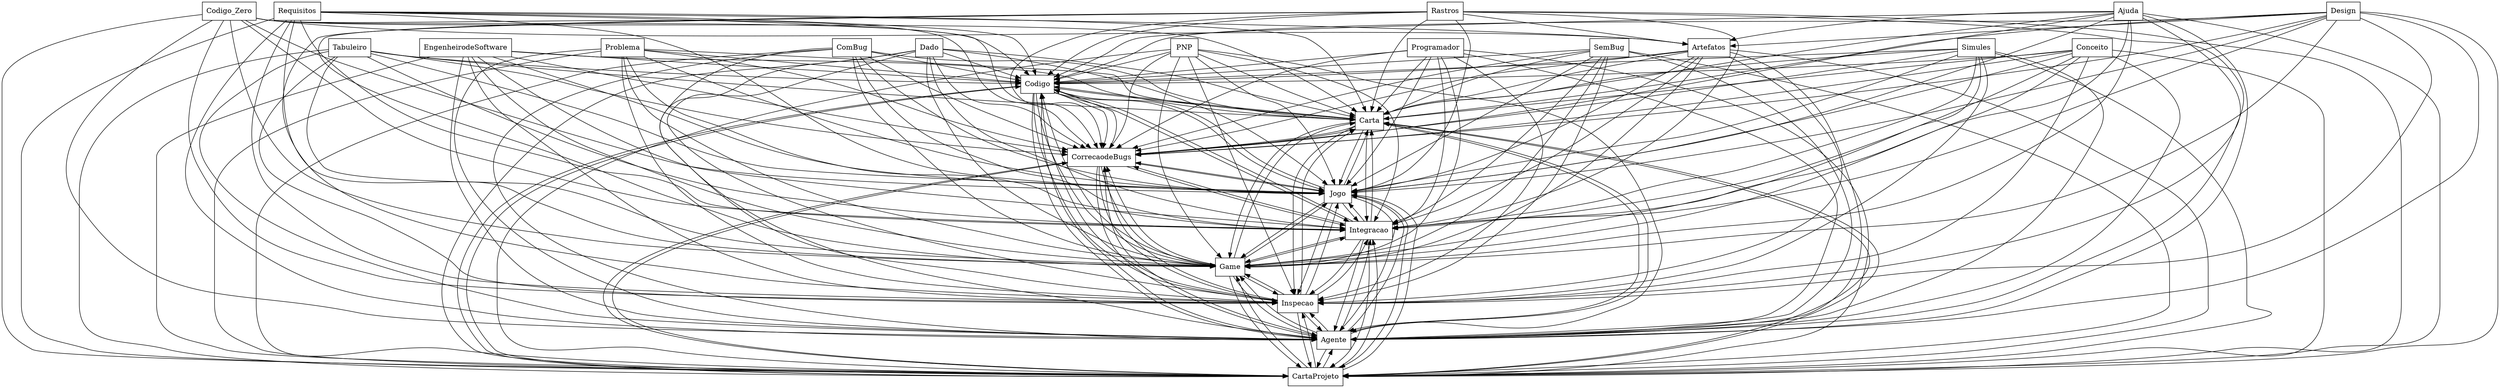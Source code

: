 digraph{
graph [rankdir=TB];
node [shape=box];
edge [arrowhead=normal];
0[label="Codigo",]
1[label="EngenheirodeSoftware",]
2[label="Carta",]
3[label="CartaProjeto",]
4[label="Codigo_Zero",]
5[label="PNP",]
6[label="Requisitos",]
7[label="Tabuleiro",]
8[label="ComBug",]
9[label="Problema",]
10[label="Rastros",]
11[label="Dado",]
12[label="Agente",]
13[label="Inspecao",]
14[label="Conceito",]
15[label="Programador",]
16[label="Game",]
17[label="Simules",]
18[label="Artefatos",]
19[label="SemBug",]
20[label="Ajuda",]
21[label="Integracao",]
22[label="Jogo",]
23[label="Design",]
24[label="CorrecaodeBugs",]
0->2[label="",]
0->3[label="",]
0->12[label="",]
0->13[label="",]
0->16[label="",]
0->21[label="",]
0->22[label="",]
0->24[label="",]
1->0[label="",]
1->2[label="",]
1->3[label="",]
1->12[label="",]
1->13[label="",]
1->16[label="",]
1->21[label="",]
1->22[label="",]
1->24[label="",]
2->0[label="",]
2->3[label="",]
2->12[label="",]
2->13[label="",]
2->16[label="",]
2->21[label="",]
2->22[label="",]
2->24[label="",]
3->0[label="",]
3->2[label="",]
3->12[label="",]
3->13[label="",]
3->16[label="",]
3->21[label="",]
3->22[label="",]
3->24[label="",]
4->0[label="",]
4->2[label="",]
4->3[label="",]
4->12[label="",]
4->13[label="",]
4->16[label="",]
4->18[label="",]
4->21[label="",]
4->22[label="",]
4->24[label="",]
5->0[label="",]
5->2[label="",]
5->3[label="",]
5->12[label="",]
5->13[label="",]
5->16[label="",]
5->21[label="",]
5->22[label="",]
5->24[label="",]
6->0[label="",]
6->2[label="",]
6->3[label="",]
6->12[label="",]
6->13[label="",]
6->16[label="",]
6->18[label="",]
6->21[label="",]
6->22[label="",]
6->24[label="",]
7->0[label="",]
7->2[label="",]
7->3[label="",]
7->12[label="",]
7->13[label="",]
7->16[label="",]
7->21[label="",]
7->22[label="",]
7->24[label="",]
8->0[label="",]
8->2[label="",]
8->3[label="",]
8->12[label="",]
8->13[label="",]
8->16[label="",]
8->21[label="",]
8->22[label="",]
8->24[label="",]
9->0[label="",]
9->2[label="",]
9->3[label="",]
9->12[label="",]
9->13[label="",]
9->16[label="",]
9->21[label="",]
9->22[label="",]
9->24[label="",]
10->0[label="",]
10->2[label="",]
10->3[label="",]
10->12[label="",]
10->13[label="",]
10->16[label="",]
10->18[label="",]
10->21[label="",]
10->22[label="",]
10->24[label="",]
11->0[label="",]
11->2[label="",]
11->3[label="",]
11->12[label="",]
11->13[label="",]
11->16[label="",]
11->21[label="",]
11->22[label="",]
11->24[label="",]
12->0[label="",]
12->2[label="",]
12->3[label="",]
12->13[label="",]
12->16[label="",]
12->21[label="",]
12->22[label="",]
12->24[label="",]
13->0[label="",]
13->2[label="",]
13->3[label="",]
13->12[label="",]
13->16[label="",]
13->21[label="",]
13->22[label="",]
13->24[label="",]
14->0[label="",]
14->2[label="",]
14->3[label="",]
14->12[label="",]
14->13[label="",]
14->16[label="",]
14->21[label="",]
14->22[label="",]
14->24[label="",]
15->0[label="",]
15->2[label="",]
15->3[label="",]
15->12[label="",]
15->13[label="",]
15->16[label="",]
15->21[label="",]
15->22[label="",]
15->24[label="",]
16->0[label="",]
16->2[label="",]
16->3[label="",]
16->12[label="",]
16->13[label="",]
16->21[label="",]
16->22[label="",]
16->24[label="",]
17->0[label="",]
17->2[label="",]
17->3[label="",]
17->12[label="",]
17->13[label="",]
17->16[label="",]
17->21[label="",]
17->22[label="",]
17->24[label="",]
18->0[label="",]
18->2[label="",]
18->3[label="",]
18->12[label="",]
18->13[label="",]
18->16[label="",]
18->21[label="",]
18->22[label="",]
18->24[label="",]
19->0[label="",]
19->2[label="",]
19->3[label="",]
19->12[label="",]
19->13[label="",]
19->16[label="",]
19->21[label="",]
19->22[label="",]
19->24[label="",]
20->0[label="",]
20->2[label="",]
20->3[label="",]
20->12[label="",]
20->13[label="",]
20->16[label="",]
20->18[label="",]
20->21[label="",]
20->22[label="",]
20->24[label="",]
21->0[label="",]
21->2[label="",]
21->3[label="",]
21->12[label="",]
21->13[label="",]
21->16[label="",]
21->22[label="",]
21->24[label="",]
22->0[label="",]
22->2[label="",]
22->3[label="",]
22->12[label="",]
22->13[label="",]
22->16[label="",]
22->21[label="",]
22->24[label="",]
23->0[label="",]
23->2[label="",]
23->3[label="",]
23->12[label="",]
23->13[label="",]
23->16[label="",]
23->18[label="",]
23->21[label="",]
23->22[label="",]
23->24[label="",]
24->0[label="",]
24->2[label="",]
24->3[label="",]
24->12[label="",]
24->13[label="",]
24->16[label="",]
24->21[label="",]
24->22[label="",]
}
